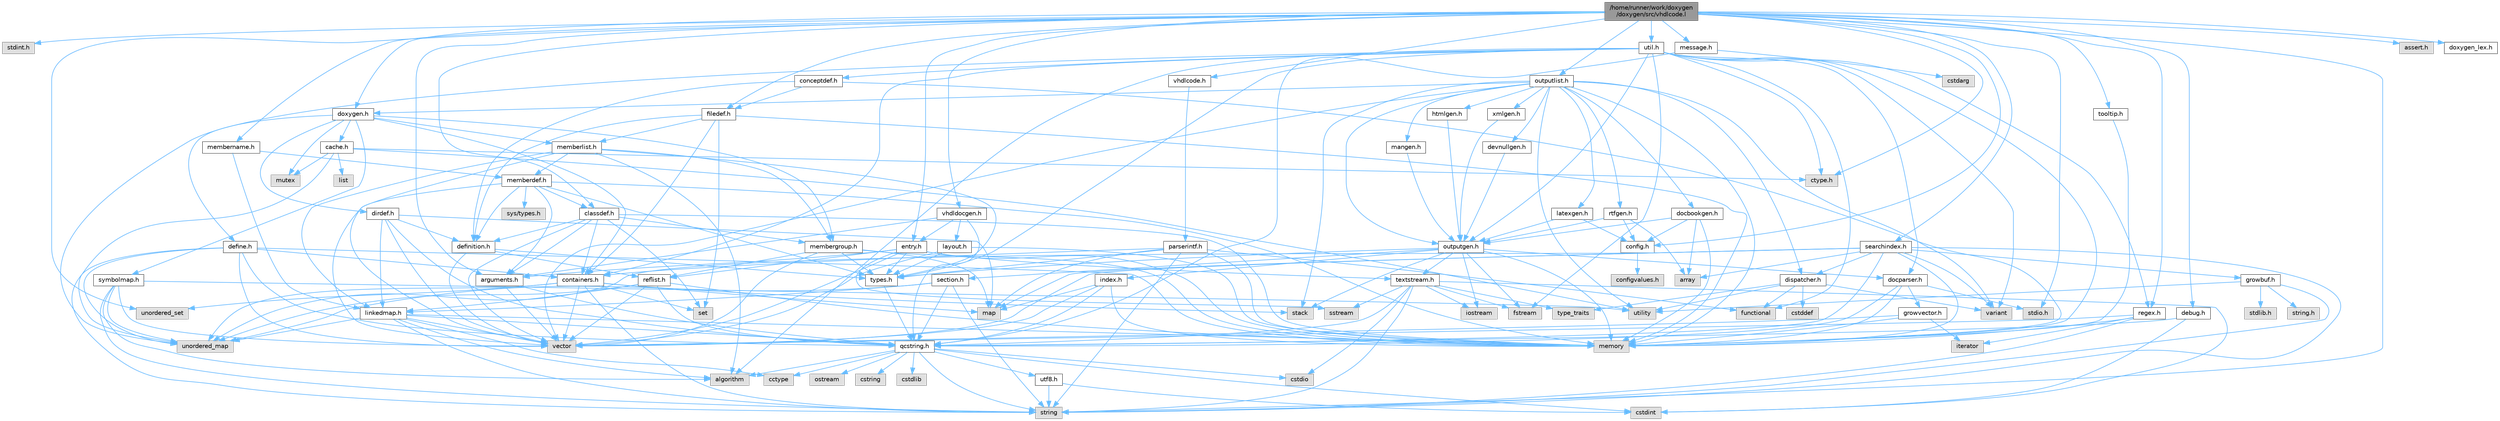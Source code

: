 digraph "/home/runner/work/doxygen/doxygen/src/vhdlcode.l"
{
 // INTERACTIVE_SVG=YES
 // LATEX_PDF_SIZE
  bgcolor="transparent";
  edge [fontname=Helvetica,fontsize=10,labelfontname=Helvetica,labelfontsize=10];
  node [fontname=Helvetica,fontsize=10,shape=box,height=0.2,width=0.4];
  Node1 [id="Node000001",label="/home/runner/work/doxygen\l/doxygen/src/vhdlcode.l",height=0.2,width=0.4,color="gray40", fillcolor="grey60", style="filled", fontcolor="black"];
  Node1 -> Node2 [id="edge1_Node000001_Node000002",color="steelblue1",style="solid"];
  Node2 [id="Node000002",label="stdint.h",height=0.2,width=0.4,color="grey60", fillcolor="#E0E0E0", style="filled"];
  Node1 -> Node3 [id="edge2_Node000001_Node000003",color="steelblue1",style="solid"];
  Node3 [id="Node000003",label="unordered_set",height=0.2,width=0.4,color="grey60", fillcolor="#E0E0E0", style="filled"];
  Node1 -> Node4 [id="edge3_Node000001_Node000004",color="steelblue1",style="solid"];
  Node4 [id="Node000004",label="string",height=0.2,width=0.4,color="grey60", fillcolor="#E0E0E0", style="filled"];
  Node1 -> Node5 [id="edge4_Node000001_Node000005",color="steelblue1",style="solid"];
  Node5 [id="Node000005",label="stdio.h",height=0.2,width=0.4,color="grey60", fillcolor="#E0E0E0", style="filled"];
  Node1 -> Node6 [id="edge5_Node000001_Node000006",color="steelblue1",style="solid"];
  Node6 [id="Node000006",label="assert.h",height=0.2,width=0.4,color="grey60", fillcolor="#E0E0E0", style="filled"];
  Node1 -> Node7 [id="edge6_Node000001_Node000007",color="steelblue1",style="solid"];
  Node7 [id="Node000007",label="ctype.h",height=0.2,width=0.4,color="grey60", fillcolor="#E0E0E0", style="filled"];
  Node1 -> Node8 [id="edge7_Node000001_Node000008",color="steelblue1",style="solid"];
  Node8 [id="Node000008",label="vhdlcode.h",height=0.2,width=0.4,color="grey40", fillcolor="white", style="filled",URL="$d7/dfe/vhdlcode_8h.html",tooltip=" "];
  Node8 -> Node9 [id="edge8_Node000008_Node000009",color="steelblue1",style="solid"];
  Node9 [id="Node000009",label="parserintf.h",height=0.2,width=0.4,color="grey40", fillcolor="white", style="filled",URL="$da/d55/parserintf_8h.html",tooltip=" "];
  Node9 -> Node10 [id="edge9_Node000009_Node000010",color="steelblue1",style="solid"];
  Node10 [id="Node000010",label="functional",height=0.2,width=0.4,color="grey60", fillcolor="#E0E0E0", style="filled"];
  Node9 -> Node11 [id="edge10_Node000009_Node000011",color="steelblue1",style="solid"];
  Node11 [id="Node000011",label="memory",height=0.2,width=0.4,color="grey60", fillcolor="#E0E0E0", style="filled"];
  Node9 -> Node12 [id="edge11_Node000009_Node000012",color="steelblue1",style="solid"];
  Node12 [id="Node000012",label="map",height=0.2,width=0.4,color="grey60", fillcolor="#E0E0E0", style="filled"];
  Node9 -> Node4 [id="edge12_Node000009_Node000004",color="steelblue1",style="solid"];
  Node9 -> Node13 [id="edge13_Node000009_Node000013",color="steelblue1",style="solid"];
  Node13 [id="Node000013",label="types.h",height=0.2,width=0.4,color="grey40", fillcolor="white", style="filled",URL="$d9/d49/types_8h.html",tooltip="This file contains a number of basic enums and types."];
  Node13 -> Node14 [id="edge14_Node000013_Node000014",color="steelblue1",style="solid"];
  Node14 [id="Node000014",label="qcstring.h",height=0.2,width=0.4,color="grey40", fillcolor="white", style="filled",URL="$d7/d5c/qcstring_8h.html",tooltip=" "];
  Node14 -> Node4 [id="edge15_Node000014_Node000004",color="steelblue1",style="solid"];
  Node14 -> Node15 [id="edge16_Node000014_Node000015",color="steelblue1",style="solid"];
  Node15 [id="Node000015",label="algorithm",height=0.2,width=0.4,color="grey60", fillcolor="#E0E0E0", style="filled"];
  Node14 -> Node16 [id="edge17_Node000014_Node000016",color="steelblue1",style="solid"];
  Node16 [id="Node000016",label="cctype",height=0.2,width=0.4,color="grey60", fillcolor="#E0E0E0", style="filled"];
  Node14 -> Node17 [id="edge18_Node000014_Node000017",color="steelblue1",style="solid"];
  Node17 [id="Node000017",label="cstring",height=0.2,width=0.4,color="grey60", fillcolor="#E0E0E0", style="filled"];
  Node14 -> Node18 [id="edge19_Node000014_Node000018",color="steelblue1",style="solid"];
  Node18 [id="Node000018",label="cstdio",height=0.2,width=0.4,color="grey60", fillcolor="#E0E0E0", style="filled"];
  Node14 -> Node19 [id="edge20_Node000014_Node000019",color="steelblue1",style="solid"];
  Node19 [id="Node000019",label="cstdlib",height=0.2,width=0.4,color="grey60", fillcolor="#E0E0E0", style="filled"];
  Node14 -> Node20 [id="edge21_Node000014_Node000020",color="steelblue1",style="solid"];
  Node20 [id="Node000020",label="cstdint",height=0.2,width=0.4,color="grey60", fillcolor="#E0E0E0", style="filled"];
  Node14 -> Node21 [id="edge22_Node000014_Node000021",color="steelblue1",style="solid"];
  Node21 [id="Node000021",label="ostream",height=0.2,width=0.4,color="grey60", fillcolor="#E0E0E0", style="filled"];
  Node14 -> Node22 [id="edge23_Node000014_Node000022",color="steelblue1",style="solid"];
  Node22 [id="Node000022",label="utf8.h",height=0.2,width=0.4,color="grey40", fillcolor="white", style="filled",URL="$db/d7c/utf8_8h.html",tooltip="Various UTF8 related helper functions."];
  Node22 -> Node20 [id="edge24_Node000022_Node000020",color="steelblue1",style="solid"];
  Node22 -> Node4 [id="edge25_Node000022_Node000004",color="steelblue1",style="solid"];
  Node9 -> Node23 [id="edge26_Node000009_Node000023",color="steelblue1",style="solid"];
  Node23 [id="Node000023",label="containers.h",height=0.2,width=0.4,color="grey40", fillcolor="white", style="filled",URL="$d5/d75/containers_8h.html",tooltip=" "];
  Node23 -> Node24 [id="edge27_Node000023_Node000024",color="steelblue1",style="solid"];
  Node24 [id="Node000024",label="vector",height=0.2,width=0.4,color="grey60", fillcolor="#E0E0E0", style="filled"];
  Node23 -> Node4 [id="edge28_Node000023_Node000004",color="steelblue1",style="solid"];
  Node23 -> Node25 [id="edge29_Node000023_Node000025",color="steelblue1",style="solid"];
  Node25 [id="Node000025",label="set",height=0.2,width=0.4,color="grey60", fillcolor="#E0E0E0", style="filled"];
  Node23 -> Node12 [id="edge30_Node000023_Node000012",color="steelblue1",style="solid"];
  Node23 -> Node3 [id="edge31_Node000023_Node000003",color="steelblue1",style="solid"];
  Node23 -> Node26 [id="edge32_Node000023_Node000026",color="steelblue1",style="solid"];
  Node26 [id="Node000026",label="unordered_map",height=0.2,width=0.4,color="grey60", fillcolor="#E0E0E0", style="filled"];
  Node23 -> Node27 [id="edge33_Node000023_Node000027",color="steelblue1",style="solid"];
  Node27 [id="Node000027",label="stack",height=0.2,width=0.4,color="grey60", fillcolor="#E0E0E0", style="filled"];
  Node1 -> Node28 [id="edge34_Node000001_Node000028",color="steelblue1",style="solid"];
  Node28 [id="Node000028",label="entry.h",height=0.2,width=0.4,color="grey40", fillcolor="white", style="filled",URL="$d1/dc6/entry_8h.html",tooltip=" "];
  Node28 -> Node24 [id="edge35_Node000028_Node000024",color="steelblue1",style="solid"];
  Node28 -> Node11 [id="edge36_Node000028_Node000011",color="steelblue1",style="solid"];
  Node28 -> Node29 [id="edge37_Node000028_Node000029",color="steelblue1",style="solid"];
  Node29 [id="Node000029",label="sstream",height=0.2,width=0.4,color="grey60", fillcolor="#E0E0E0", style="filled"];
  Node28 -> Node13 [id="edge38_Node000028_Node000013",color="steelblue1",style="solid"];
  Node28 -> Node30 [id="edge39_Node000028_Node000030",color="steelblue1",style="solid"];
  Node30 [id="Node000030",label="arguments.h",height=0.2,width=0.4,color="grey40", fillcolor="white", style="filled",URL="$df/d9b/arguments_8h.html",tooltip=" "];
  Node30 -> Node24 [id="edge40_Node000030_Node000024",color="steelblue1",style="solid"];
  Node30 -> Node14 [id="edge41_Node000030_Node000014",color="steelblue1",style="solid"];
  Node28 -> Node31 [id="edge42_Node000028_Node000031",color="steelblue1",style="solid"];
  Node31 [id="Node000031",label="reflist.h",height=0.2,width=0.4,color="grey40", fillcolor="white", style="filled",URL="$d1/d02/reflist_8h.html",tooltip=" "];
  Node31 -> Node24 [id="edge43_Node000031_Node000024",color="steelblue1",style="solid"];
  Node31 -> Node26 [id="edge44_Node000031_Node000026",color="steelblue1",style="solid"];
  Node31 -> Node11 [id="edge45_Node000031_Node000011",color="steelblue1",style="solid"];
  Node31 -> Node14 [id="edge46_Node000031_Node000014",color="steelblue1",style="solid"];
  Node31 -> Node32 [id="edge47_Node000031_Node000032",color="steelblue1",style="solid"];
  Node32 [id="Node000032",label="linkedmap.h",height=0.2,width=0.4,color="grey40", fillcolor="white", style="filled",URL="$da/de1/linkedmap_8h.html",tooltip=" "];
  Node32 -> Node26 [id="edge48_Node000032_Node000026",color="steelblue1",style="solid"];
  Node32 -> Node24 [id="edge49_Node000032_Node000024",color="steelblue1",style="solid"];
  Node32 -> Node11 [id="edge50_Node000032_Node000011",color="steelblue1",style="solid"];
  Node32 -> Node4 [id="edge51_Node000032_Node000004",color="steelblue1",style="solid"];
  Node32 -> Node15 [id="edge52_Node000032_Node000015",color="steelblue1",style="solid"];
  Node32 -> Node16 [id="edge53_Node000032_Node000016",color="steelblue1",style="solid"];
  Node32 -> Node14 [id="edge54_Node000032_Node000014",color="steelblue1",style="solid"];
  Node28 -> Node33 [id="edge55_Node000028_Node000033",color="steelblue1",style="solid"];
  Node33 [id="Node000033",label="textstream.h",height=0.2,width=0.4,color="grey40", fillcolor="white", style="filled",URL="$d4/d7d/textstream_8h.html",tooltip=" "];
  Node33 -> Node4 [id="edge56_Node000033_Node000004",color="steelblue1",style="solid"];
  Node33 -> Node34 [id="edge57_Node000033_Node000034",color="steelblue1",style="solid"];
  Node34 [id="Node000034",label="iostream",height=0.2,width=0.4,color="grey60", fillcolor="#E0E0E0", style="filled"];
  Node33 -> Node29 [id="edge58_Node000033_Node000029",color="steelblue1",style="solid"];
  Node33 -> Node20 [id="edge59_Node000033_Node000020",color="steelblue1",style="solid"];
  Node33 -> Node18 [id="edge60_Node000033_Node000018",color="steelblue1",style="solid"];
  Node33 -> Node35 [id="edge61_Node000033_Node000035",color="steelblue1",style="solid"];
  Node35 [id="Node000035",label="fstream",height=0.2,width=0.4,color="grey60", fillcolor="#E0E0E0", style="filled"];
  Node33 -> Node36 [id="edge62_Node000033_Node000036",color="steelblue1",style="solid"];
  Node36 [id="Node000036",label="type_traits",height=0.2,width=0.4,color="grey60", fillcolor="#E0E0E0", style="filled"];
  Node33 -> Node14 [id="edge63_Node000033_Node000014",color="steelblue1",style="solid"];
  Node1 -> Node37 [id="edge64_Node000001_Node000037",color="steelblue1",style="solid"];
  Node37 [id="Node000037",label="doxygen.h",height=0.2,width=0.4,color="grey40", fillcolor="white", style="filled",URL="$d1/da1/doxygen_8h.html",tooltip=" "];
  Node37 -> Node38 [id="edge65_Node000037_Node000038",color="steelblue1",style="solid"];
  Node38 [id="Node000038",label="mutex",height=0.2,width=0.4,color="grey60", fillcolor="#E0E0E0", style="filled"];
  Node37 -> Node23 [id="edge66_Node000037_Node000023",color="steelblue1",style="solid"];
  Node37 -> Node39 [id="edge67_Node000037_Node000039",color="steelblue1",style="solid"];
  Node39 [id="Node000039",label="membergroup.h",height=0.2,width=0.4,color="grey40", fillcolor="white", style="filled",URL="$d9/d11/membergroup_8h.html",tooltip=" "];
  Node39 -> Node24 [id="edge68_Node000039_Node000024",color="steelblue1",style="solid"];
  Node39 -> Node12 [id="edge69_Node000039_Node000012",color="steelblue1",style="solid"];
  Node39 -> Node11 [id="edge70_Node000039_Node000011",color="steelblue1",style="solid"];
  Node39 -> Node13 [id="edge71_Node000039_Node000013",color="steelblue1",style="solid"];
  Node39 -> Node31 [id="edge72_Node000039_Node000031",color="steelblue1",style="solid"];
  Node37 -> Node40 [id="edge73_Node000037_Node000040",color="steelblue1",style="solid"];
  Node40 [id="Node000040",label="dirdef.h",height=0.2,width=0.4,color="grey40", fillcolor="white", style="filled",URL="$d6/d15/dirdef_8h.html",tooltip=" "];
  Node40 -> Node24 [id="edge74_Node000040_Node000024",color="steelblue1",style="solid"];
  Node40 -> Node12 [id="edge75_Node000040_Node000012",color="steelblue1",style="solid"];
  Node40 -> Node14 [id="edge76_Node000040_Node000014",color="steelblue1",style="solid"];
  Node40 -> Node32 [id="edge77_Node000040_Node000032",color="steelblue1",style="solid"];
  Node40 -> Node41 [id="edge78_Node000040_Node000041",color="steelblue1",style="solid"];
  Node41 [id="Node000041",label="definition.h",height=0.2,width=0.4,color="grey40", fillcolor="white", style="filled",URL="$df/da1/definition_8h.html",tooltip=" "];
  Node41 -> Node24 [id="edge79_Node000041_Node000024",color="steelblue1",style="solid"];
  Node41 -> Node13 [id="edge80_Node000041_Node000013",color="steelblue1",style="solid"];
  Node41 -> Node31 [id="edge81_Node000041_Node000031",color="steelblue1",style="solid"];
  Node37 -> Node42 [id="edge82_Node000037_Node000042",color="steelblue1",style="solid"];
  Node42 [id="Node000042",label="memberlist.h",height=0.2,width=0.4,color="grey40", fillcolor="white", style="filled",URL="$dd/d78/memberlist_8h.html",tooltip=" "];
  Node42 -> Node24 [id="edge83_Node000042_Node000024",color="steelblue1",style="solid"];
  Node42 -> Node15 [id="edge84_Node000042_Node000015",color="steelblue1",style="solid"];
  Node42 -> Node43 [id="edge85_Node000042_Node000043",color="steelblue1",style="solid"];
  Node43 [id="Node000043",label="memberdef.h",height=0.2,width=0.4,color="grey40", fillcolor="white", style="filled",URL="$d4/d46/memberdef_8h.html",tooltip=" "];
  Node43 -> Node24 [id="edge86_Node000043_Node000024",color="steelblue1",style="solid"];
  Node43 -> Node11 [id="edge87_Node000043_Node000011",color="steelblue1",style="solid"];
  Node43 -> Node44 [id="edge88_Node000043_Node000044",color="steelblue1",style="solid"];
  Node44 [id="Node000044",label="sys/types.h",height=0.2,width=0.4,color="grey60", fillcolor="#E0E0E0", style="filled"];
  Node43 -> Node13 [id="edge89_Node000043_Node000013",color="steelblue1",style="solid"];
  Node43 -> Node41 [id="edge90_Node000043_Node000041",color="steelblue1",style="solid"];
  Node43 -> Node30 [id="edge91_Node000043_Node000030",color="steelblue1",style="solid"];
  Node43 -> Node45 [id="edge92_Node000043_Node000045",color="steelblue1",style="solid"];
  Node45 [id="Node000045",label="classdef.h",height=0.2,width=0.4,color="grey40", fillcolor="white", style="filled",URL="$d1/da6/classdef_8h.html",tooltip=" "];
  Node45 -> Node11 [id="edge93_Node000045_Node000011",color="steelblue1",style="solid"];
  Node45 -> Node24 [id="edge94_Node000045_Node000024",color="steelblue1",style="solid"];
  Node45 -> Node25 [id="edge95_Node000045_Node000025",color="steelblue1",style="solid"];
  Node45 -> Node23 [id="edge96_Node000045_Node000023",color="steelblue1",style="solid"];
  Node45 -> Node41 [id="edge97_Node000045_Node000041",color="steelblue1",style="solid"];
  Node45 -> Node30 [id="edge98_Node000045_Node000030",color="steelblue1",style="solid"];
  Node45 -> Node39 [id="edge99_Node000045_Node000039",color="steelblue1",style="solid"];
  Node42 -> Node32 [id="edge100_Node000042_Node000032",color="steelblue1",style="solid"];
  Node42 -> Node13 [id="edge101_Node000042_Node000013",color="steelblue1",style="solid"];
  Node42 -> Node39 [id="edge102_Node000042_Node000039",color="steelblue1",style="solid"];
  Node37 -> Node46 [id="edge103_Node000037_Node000046",color="steelblue1",style="solid"];
  Node46 [id="Node000046",label="define.h",height=0.2,width=0.4,color="grey40", fillcolor="white", style="filled",URL="$df/d67/define_8h.html",tooltip=" "];
  Node46 -> Node24 [id="edge104_Node000046_Node000024",color="steelblue1",style="solid"];
  Node46 -> Node11 [id="edge105_Node000046_Node000011",color="steelblue1",style="solid"];
  Node46 -> Node4 [id="edge106_Node000046_Node000004",color="steelblue1",style="solid"];
  Node46 -> Node26 [id="edge107_Node000046_Node000026",color="steelblue1",style="solid"];
  Node46 -> Node14 [id="edge108_Node000046_Node000014",color="steelblue1",style="solid"];
  Node46 -> Node23 [id="edge109_Node000046_Node000023",color="steelblue1",style="solid"];
  Node37 -> Node47 [id="edge110_Node000037_Node000047",color="steelblue1",style="solid"];
  Node47 [id="Node000047",label="cache.h",height=0.2,width=0.4,color="grey40", fillcolor="white", style="filled",URL="$d3/d26/cache_8h.html",tooltip=" "];
  Node47 -> Node48 [id="edge111_Node000047_Node000048",color="steelblue1",style="solid"];
  Node48 [id="Node000048",label="list",height=0.2,width=0.4,color="grey60", fillcolor="#E0E0E0", style="filled"];
  Node47 -> Node26 [id="edge112_Node000047_Node000026",color="steelblue1",style="solid"];
  Node47 -> Node38 [id="edge113_Node000047_Node000038",color="steelblue1",style="solid"];
  Node47 -> Node49 [id="edge114_Node000047_Node000049",color="steelblue1",style="solid"];
  Node49 [id="Node000049",label="utility",height=0.2,width=0.4,color="grey60", fillcolor="#E0E0E0", style="filled"];
  Node47 -> Node7 [id="edge115_Node000047_Node000007",color="steelblue1",style="solid"];
  Node37 -> Node50 [id="edge116_Node000037_Node000050",color="steelblue1",style="solid"];
  Node50 [id="Node000050",label="symbolmap.h",height=0.2,width=0.4,color="grey40", fillcolor="white", style="filled",URL="$d7/ddd/symbolmap_8h.html",tooltip=" "];
  Node50 -> Node15 [id="edge117_Node000050_Node000015",color="steelblue1",style="solid"];
  Node50 -> Node26 [id="edge118_Node000050_Node000026",color="steelblue1",style="solid"];
  Node50 -> Node24 [id="edge119_Node000050_Node000024",color="steelblue1",style="solid"];
  Node50 -> Node4 [id="edge120_Node000050_Node000004",color="steelblue1",style="solid"];
  Node50 -> Node49 [id="edge121_Node000050_Node000049",color="steelblue1",style="solid"];
  Node1 -> Node51 [id="edge122_Node000001_Node000051",color="steelblue1",style="solid"];
  Node51 [id="Node000051",label="message.h",height=0.2,width=0.4,color="grey40", fillcolor="white", style="filled",URL="$d2/d0d/message_8h.html",tooltip=" "];
  Node51 -> Node52 [id="edge123_Node000051_Node000052",color="steelblue1",style="solid"];
  Node52 [id="Node000052",label="cstdarg",height=0.2,width=0.4,color="grey60", fillcolor="#E0E0E0", style="filled"];
  Node51 -> Node14 [id="edge124_Node000051_Node000014",color="steelblue1",style="solid"];
  Node1 -> Node53 [id="edge125_Node000001_Node000053",color="steelblue1",style="solid"];
  Node53 [id="Node000053",label="outputlist.h",height=0.2,width=0.4,color="grey40", fillcolor="white", style="filled",URL="$d2/db9/outputlist_8h.html",tooltip=" "];
  Node53 -> Node49 [id="edge126_Node000053_Node000049",color="steelblue1",style="solid"];
  Node53 -> Node24 [id="edge127_Node000053_Node000024",color="steelblue1",style="solid"];
  Node53 -> Node11 [id="edge128_Node000053_Node000011",color="steelblue1",style="solid"];
  Node53 -> Node54 [id="edge129_Node000053_Node000054",color="steelblue1",style="solid"];
  Node54 [id="Node000054",label="variant",height=0.2,width=0.4,color="grey60", fillcolor="#E0E0E0", style="filled"];
  Node53 -> Node27 [id="edge130_Node000053_Node000027",color="steelblue1",style="solid"];
  Node53 -> Node55 [id="edge131_Node000053_Node000055",color="steelblue1",style="solid"];
  Node55 [id="Node000055",label="outputgen.h",height=0.2,width=0.4,color="grey40", fillcolor="white", style="filled",URL="$df/d06/outputgen_8h.html",tooltip=" "];
  Node55 -> Node11 [id="edge132_Node000055_Node000011",color="steelblue1",style="solid"];
  Node55 -> Node27 [id="edge133_Node000055_Node000027",color="steelblue1",style="solid"];
  Node55 -> Node34 [id="edge134_Node000055_Node000034",color="steelblue1",style="solid"];
  Node55 -> Node35 [id="edge135_Node000055_Node000035",color="steelblue1",style="solid"];
  Node55 -> Node13 [id="edge136_Node000055_Node000013",color="steelblue1",style="solid"];
  Node55 -> Node56 [id="edge137_Node000055_Node000056",color="steelblue1",style="solid"];
  Node56 [id="Node000056",label="index.h",height=0.2,width=0.4,color="grey40", fillcolor="white", style="filled",URL="$d1/db5/index_8h.html",tooltip=" "];
  Node56 -> Node11 [id="edge138_Node000056_Node000011",color="steelblue1",style="solid"];
  Node56 -> Node24 [id="edge139_Node000056_Node000024",color="steelblue1",style="solid"];
  Node56 -> Node12 [id="edge140_Node000056_Node000012",color="steelblue1",style="solid"];
  Node56 -> Node14 [id="edge141_Node000056_Node000014",color="steelblue1",style="solid"];
  Node55 -> Node57 [id="edge142_Node000055_Node000057",color="steelblue1",style="solid"];
  Node57 [id="Node000057",label="section.h",height=0.2,width=0.4,color="grey40", fillcolor="white", style="filled",URL="$d1/d2a/section_8h.html",tooltip=" "];
  Node57 -> Node4 [id="edge143_Node000057_Node000004",color="steelblue1",style="solid"];
  Node57 -> Node26 [id="edge144_Node000057_Node000026",color="steelblue1",style="solid"];
  Node57 -> Node14 [id="edge145_Node000057_Node000014",color="steelblue1",style="solid"];
  Node57 -> Node32 [id="edge146_Node000057_Node000032",color="steelblue1",style="solid"];
  Node55 -> Node33 [id="edge147_Node000055_Node000033",color="steelblue1",style="solid"];
  Node55 -> Node58 [id="edge148_Node000055_Node000058",color="steelblue1",style="solid"];
  Node58 [id="Node000058",label="docparser.h",height=0.2,width=0.4,color="grey40", fillcolor="white", style="filled",URL="$de/d9c/docparser_8h.html",tooltip=" "];
  Node58 -> Node5 [id="edge149_Node000058_Node000005",color="steelblue1",style="solid"];
  Node58 -> Node11 [id="edge150_Node000058_Node000011",color="steelblue1",style="solid"];
  Node58 -> Node14 [id="edge151_Node000058_Node000014",color="steelblue1",style="solid"];
  Node58 -> Node59 [id="edge152_Node000058_Node000059",color="steelblue1",style="solid"];
  Node59 [id="Node000059",label="growvector.h",height=0.2,width=0.4,color="grey40", fillcolor="white", style="filled",URL="$d7/d50/growvector_8h.html",tooltip=" "];
  Node59 -> Node24 [id="edge153_Node000059_Node000024",color="steelblue1",style="solid"];
  Node59 -> Node11 [id="edge154_Node000059_Node000011",color="steelblue1",style="solid"];
  Node59 -> Node60 [id="edge155_Node000059_Node000060",color="steelblue1",style="solid"];
  Node60 [id="Node000060",label="iterator",height=0.2,width=0.4,color="grey60", fillcolor="#E0E0E0", style="filled"];
  Node53 -> Node37 [id="edge156_Node000053_Node000037",color="steelblue1",style="solid"];
  Node53 -> Node61 [id="edge157_Node000053_Node000061",color="steelblue1",style="solid"];
  Node61 [id="Node000061",label="dispatcher.h",height=0.2,width=0.4,color="grey40", fillcolor="white", style="filled",URL="$da/d73/dispatcher_8h.html",tooltip=" "];
  Node61 -> Node62 [id="edge158_Node000061_Node000062",color="steelblue1",style="solid"];
  Node62 [id="Node000062",label="cstddef",height=0.2,width=0.4,color="grey60", fillcolor="#E0E0E0", style="filled"];
  Node61 -> Node49 [id="edge159_Node000061_Node000049",color="steelblue1",style="solid"];
  Node61 -> Node10 [id="edge160_Node000061_Node000010",color="steelblue1",style="solid"];
  Node61 -> Node54 [id="edge161_Node000061_Node000054",color="steelblue1",style="solid"];
  Node61 -> Node36 [id="edge162_Node000061_Node000036",color="steelblue1",style="solid"];
  Node53 -> Node63 [id="edge163_Node000053_Node000063",color="steelblue1",style="solid"];
  Node63 [id="Node000063",label="htmlgen.h",height=0.2,width=0.4,color="grey40", fillcolor="white", style="filled",URL="$d8/d56/htmlgen_8h.html",tooltip=" "];
  Node63 -> Node55 [id="edge164_Node000063_Node000055",color="steelblue1",style="solid"];
  Node53 -> Node64 [id="edge165_Node000053_Node000064",color="steelblue1",style="solid"];
  Node64 [id="Node000064",label="latexgen.h",height=0.2,width=0.4,color="grey40", fillcolor="white", style="filled",URL="$d6/d9c/latexgen_8h.html",tooltip=" "];
  Node64 -> Node65 [id="edge166_Node000064_Node000065",color="steelblue1",style="solid"];
  Node65 [id="Node000065",label="config.h",height=0.2,width=0.4,color="grey40", fillcolor="white", style="filled",URL="$db/d16/config_8h.html",tooltip=" "];
  Node65 -> Node66 [id="edge167_Node000065_Node000066",color="steelblue1",style="solid"];
  Node66 [id="Node000066",label="configvalues.h",height=0.2,width=0.4,color="grey60", fillcolor="#E0E0E0", style="filled"];
  Node64 -> Node55 [id="edge168_Node000064_Node000055",color="steelblue1",style="solid"];
  Node53 -> Node67 [id="edge169_Node000053_Node000067",color="steelblue1",style="solid"];
  Node67 [id="Node000067",label="rtfgen.h",height=0.2,width=0.4,color="grey40", fillcolor="white", style="filled",URL="$d4/daa/rtfgen_8h.html",tooltip=" "];
  Node67 -> Node68 [id="edge170_Node000067_Node000068",color="steelblue1",style="solid"];
  Node68 [id="Node000068",label="array",height=0.2,width=0.4,color="grey60", fillcolor="#E0E0E0", style="filled"];
  Node67 -> Node65 [id="edge171_Node000067_Node000065",color="steelblue1",style="solid"];
  Node67 -> Node55 [id="edge172_Node000067_Node000055",color="steelblue1",style="solid"];
  Node53 -> Node69 [id="edge173_Node000053_Node000069",color="steelblue1",style="solid"];
  Node69 [id="Node000069",label="mangen.h",height=0.2,width=0.4,color="grey40", fillcolor="white", style="filled",URL="$da/dc0/mangen_8h.html",tooltip=" "];
  Node69 -> Node55 [id="edge174_Node000069_Node000055",color="steelblue1",style="solid"];
  Node53 -> Node70 [id="edge175_Node000053_Node000070",color="steelblue1",style="solid"];
  Node70 [id="Node000070",label="docbookgen.h",height=0.2,width=0.4,color="grey40", fillcolor="white", style="filled",URL="$de/dea/docbookgen_8h.html",tooltip=" "];
  Node70 -> Node11 [id="edge176_Node000070_Node000011",color="steelblue1",style="solid"];
  Node70 -> Node68 [id="edge177_Node000070_Node000068",color="steelblue1",style="solid"];
  Node70 -> Node65 [id="edge178_Node000070_Node000065",color="steelblue1",style="solid"];
  Node70 -> Node55 [id="edge179_Node000070_Node000055",color="steelblue1",style="solid"];
  Node53 -> Node71 [id="edge180_Node000053_Node000071",color="steelblue1",style="solid"];
  Node71 [id="Node000071",label="xmlgen.h",height=0.2,width=0.4,color="grey40", fillcolor="white", style="filled",URL="$d9/d67/xmlgen_8h.html",tooltip=" "];
  Node71 -> Node55 [id="edge181_Node000071_Node000055",color="steelblue1",style="solid"];
  Node53 -> Node72 [id="edge182_Node000053_Node000072",color="steelblue1",style="solid"];
  Node72 [id="Node000072",label="devnullgen.h",height=0.2,width=0.4,color="grey40", fillcolor="white", style="filled",URL="$d8/de5/devnullgen_8h.html",tooltip=" "];
  Node72 -> Node55 [id="edge183_Node000072_Node000055",color="steelblue1",style="solid"];
  Node1 -> Node73 [id="edge184_Node000001_Node000073",color="steelblue1",style="solid"];
  Node73 [id="Node000073",label="util.h",height=0.2,width=0.4,color="grey40", fillcolor="white", style="filled",URL="$d8/d3c/util_8h.html",tooltip="A bunch of utility functions."];
  Node73 -> Node11 [id="edge185_Node000073_Node000011",color="steelblue1",style="solid"];
  Node73 -> Node26 [id="edge186_Node000073_Node000026",color="steelblue1",style="solid"];
  Node73 -> Node15 [id="edge187_Node000073_Node000015",color="steelblue1",style="solid"];
  Node73 -> Node10 [id="edge188_Node000073_Node000010",color="steelblue1",style="solid"];
  Node73 -> Node35 [id="edge189_Node000073_Node000035",color="steelblue1",style="solid"];
  Node73 -> Node54 [id="edge190_Node000073_Node000054",color="steelblue1",style="solid"];
  Node73 -> Node7 [id="edge191_Node000073_Node000007",color="steelblue1",style="solid"];
  Node73 -> Node13 [id="edge192_Node000073_Node000013",color="steelblue1",style="solid"];
  Node73 -> Node58 [id="edge193_Node000073_Node000058",color="steelblue1",style="solid"];
  Node73 -> Node23 [id="edge194_Node000073_Node000023",color="steelblue1",style="solid"];
  Node73 -> Node55 [id="edge195_Node000073_Node000055",color="steelblue1",style="solid"];
  Node73 -> Node74 [id="edge196_Node000073_Node000074",color="steelblue1",style="solid"];
  Node74 [id="Node000074",label="regex.h",height=0.2,width=0.4,color="grey40", fillcolor="white", style="filled",URL="$d1/d21/regex_8h.html",tooltip=" "];
  Node74 -> Node11 [id="edge197_Node000074_Node000011",color="steelblue1",style="solid"];
  Node74 -> Node4 [id="edge198_Node000074_Node000004",color="steelblue1",style="solid"];
  Node74 -> Node24 [id="edge199_Node000074_Node000024",color="steelblue1",style="solid"];
  Node74 -> Node60 [id="edge200_Node000074_Node000060",color="steelblue1",style="solid"];
  Node73 -> Node75 [id="edge201_Node000073_Node000075",color="steelblue1",style="solid"];
  Node75 [id="Node000075",label="conceptdef.h",height=0.2,width=0.4,color="grey40", fillcolor="white", style="filled",URL="$da/df1/conceptdef_8h.html",tooltip=" "];
  Node75 -> Node11 [id="edge202_Node000075_Node000011",color="steelblue1",style="solid"];
  Node75 -> Node41 [id="edge203_Node000075_Node000041",color="steelblue1",style="solid"];
  Node75 -> Node76 [id="edge204_Node000075_Node000076",color="steelblue1",style="solid"];
  Node76 [id="Node000076",label="filedef.h",height=0.2,width=0.4,color="grey40", fillcolor="white", style="filled",URL="$d4/d3a/filedef_8h.html",tooltip=" "];
  Node76 -> Node11 [id="edge205_Node000076_Node000011",color="steelblue1",style="solid"];
  Node76 -> Node25 [id="edge206_Node000076_Node000025",color="steelblue1",style="solid"];
  Node76 -> Node41 [id="edge207_Node000076_Node000041",color="steelblue1",style="solid"];
  Node76 -> Node42 [id="edge208_Node000076_Node000042",color="steelblue1",style="solid"];
  Node76 -> Node23 [id="edge209_Node000076_Node000023",color="steelblue1",style="solid"];
  Node1 -> Node77 [id="edge210_Node000001_Node000077",color="steelblue1",style="solid"];
  Node77 [id="Node000077",label="membername.h",height=0.2,width=0.4,color="grey40", fillcolor="white", style="filled",URL="$d7/dfc/membername_8h.html",tooltip=" "];
  Node77 -> Node43 [id="edge211_Node000077_Node000043",color="steelblue1",style="solid"];
  Node77 -> Node32 [id="edge212_Node000077_Node000032",color="steelblue1",style="solid"];
  Node1 -> Node78 [id="edge213_Node000001_Node000078",color="steelblue1",style="solid"];
  Node78 [id="Node000078",label="searchindex.h",height=0.2,width=0.4,color="grey40", fillcolor="white", style="filled",URL="$de/d07/searchindex_8h.html",tooltip="Web server based search engine."];
  Node78 -> Node11 [id="edge214_Node000078_Node000011",color="steelblue1",style="solid"];
  Node78 -> Node24 [id="edge215_Node000078_Node000024",color="steelblue1",style="solid"];
  Node78 -> Node12 [id="edge216_Node000078_Node000012",color="steelblue1",style="solid"];
  Node78 -> Node26 [id="edge217_Node000078_Node000026",color="steelblue1",style="solid"];
  Node78 -> Node4 [id="edge218_Node000078_Node000004",color="steelblue1",style="solid"];
  Node78 -> Node68 [id="edge219_Node000078_Node000068",color="steelblue1",style="solid"];
  Node78 -> Node54 [id="edge220_Node000078_Node000054",color="steelblue1",style="solid"];
  Node78 -> Node14 [id="edge221_Node000078_Node000014",color="steelblue1",style="solid"];
  Node78 -> Node79 [id="edge222_Node000078_Node000079",color="steelblue1",style="solid"];
  Node79 [id="Node000079",label="growbuf.h",height=0.2,width=0.4,color="grey40", fillcolor="white", style="filled",URL="$dd/d72/growbuf_8h.html",tooltip=" "];
  Node79 -> Node49 [id="edge223_Node000079_Node000049",color="steelblue1",style="solid"];
  Node79 -> Node80 [id="edge224_Node000079_Node000080",color="steelblue1",style="solid"];
  Node80 [id="Node000080",label="stdlib.h",height=0.2,width=0.4,color="grey60", fillcolor="#E0E0E0", style="filled"];
  Node79 -> Node81 [id="edge225_Node000079_Node000081",color="steelblue1",style="solid"];
  Node81 [id="Node000081",label="string.h",height=0.2,width=0.4,color="grey60", fillcolor="#E0E0E0", style="filled"];
  Node79 -> Node4 [id="edge226_Node000079_Node000004",color="steelblue1",style="solid"];
  Node78 -> Node61 [id="edge227_Node000078_Node000061",color="steelblue1",style="solid"];
  Node1 -> Node82 [id="edge228_Node000001_Node000082",color="steelblue1",style="solid"];
  Node82 [id="Node000082",label="vhdldocgen.h",height=0.2,width=0.4,color="grey40", fillcolor="white", style="filled",URL="$dd/dec/vhdldocgen_8h.html",tooltip=" "];
  Node82 -> Node14 [id="edge229_Node000082_Node000014",color="steelblue1",style="solid"];
  Node82 -> Node83 [id="edge230_Node000082_Node000083",color="steelblue1",style="solid"];
  Node83 [id="Node000083",label="layout.h",height=0.2,width=0.4,color="grey40", fillcolor="white", style="filled",URL="$db/d51/layout_8h.html",tooltip=" "];
  Node83 -> Node11 [id="edge231_Node000083_Node000011",color="steelblue1",style="solid"];
  Node83 -> Node24 [id="edge232_Node000083_Node000024",color="steelblue1",style="solid"];
  Node83 -> Node13 [id="edge233_Node000083_Node000013",color="steelblue1",style="solid"];
  Node82 -> Node30 [id="edge234_Node000082_Node000030",color="steelblue1",style="solid"];
  Node82 -> Node28 [id="edge235_Node000082_Node000028",color="steelblue1",style="solid"];
  Node1 -> Node30 [id="edge236_Node000001_Node000030",color="steelblue1",style="solid"];
  Node1 -> Node65 [id="edge237_Node000001_Node000065",color="steelblue1",style="solid"];
  Node1 -> Node45 [id="edge238_Node000001_Node000045",color="steelblue1",style="solid"];
  Node1 -> Node76 [id="edge239_Node000001_Node000076",color="steelblue1",style="solid"];
  Node1 -> Node84 [id="edge240_Node000001_Node000084",color="steelblue1",style="solid"];
  Node84 [id="Node000084",label="tooltip.h",height=0.2,width=0.4,color="grey40", fillcolor="white", style="filled",URL="$db/d83/tooltip_8h.html",tooltip=" "];
  Node84 -> Node11 [id="edge241_Node000084_Node000011",color="steelblue1",style="solid"];
  Node1 -> Node74 [id="edge242_Node000001_Node000074",color="steelblue1",style="solid"];
  Node1 -> Node85 [id="edge243_Node000001_Node000085",color="steelblue1",style="solid"];
  Node85 [id="Node000085",label="debug.h",height=0.2,width=0.4,color="grey40", fillcolor="white", style="filled",URL="$db/d16/debug_8h.html",tooltip=" "];
  Node85 -> Node20 [id="edge244_Node000085_Node000020",color="steelblue1",style="solid"];
  Node85 -> Node14 [id="edge245_Node000085_Node000014",color="steelblue1",style="solid"];
  Node1 -> Node86 [id="edge246_Node000001_Node000086",color="steelblue1",style="solid"];
  Node86 [id="Node000086",label="doxygen_lex.h",height=0.2,width=0.4,color="grey40", fillcolor="white", style="filled",URL="$d6/da5/doxygen__lex_8h.html",tooltip=" "];
}
